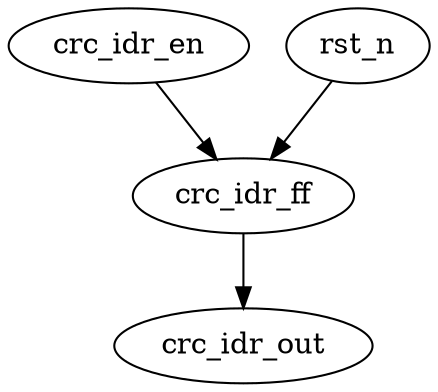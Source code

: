 strict digraph "" {
	crc_idr_en	 [complexity=3,
		importance=0.0312039071164,
		rank=0.0104013023721];
	crc_idr_ff	 [complexity=2,
		importance=0.0252703483669,
		rank=0.0126351741834];
	crc_idr_en -> crc_idr_ff;
	crc_idr_out	 [complexity=0,
		importance=0.0123790706825,
		rank=0.0];
	crc_idr_ff -> crc_idr_out;
	rst_n	 [complexity=3,
		importance=0.0564742554832,
		rank=0.0188247518277];
	rst_n -> crc_idr_ff;
}
